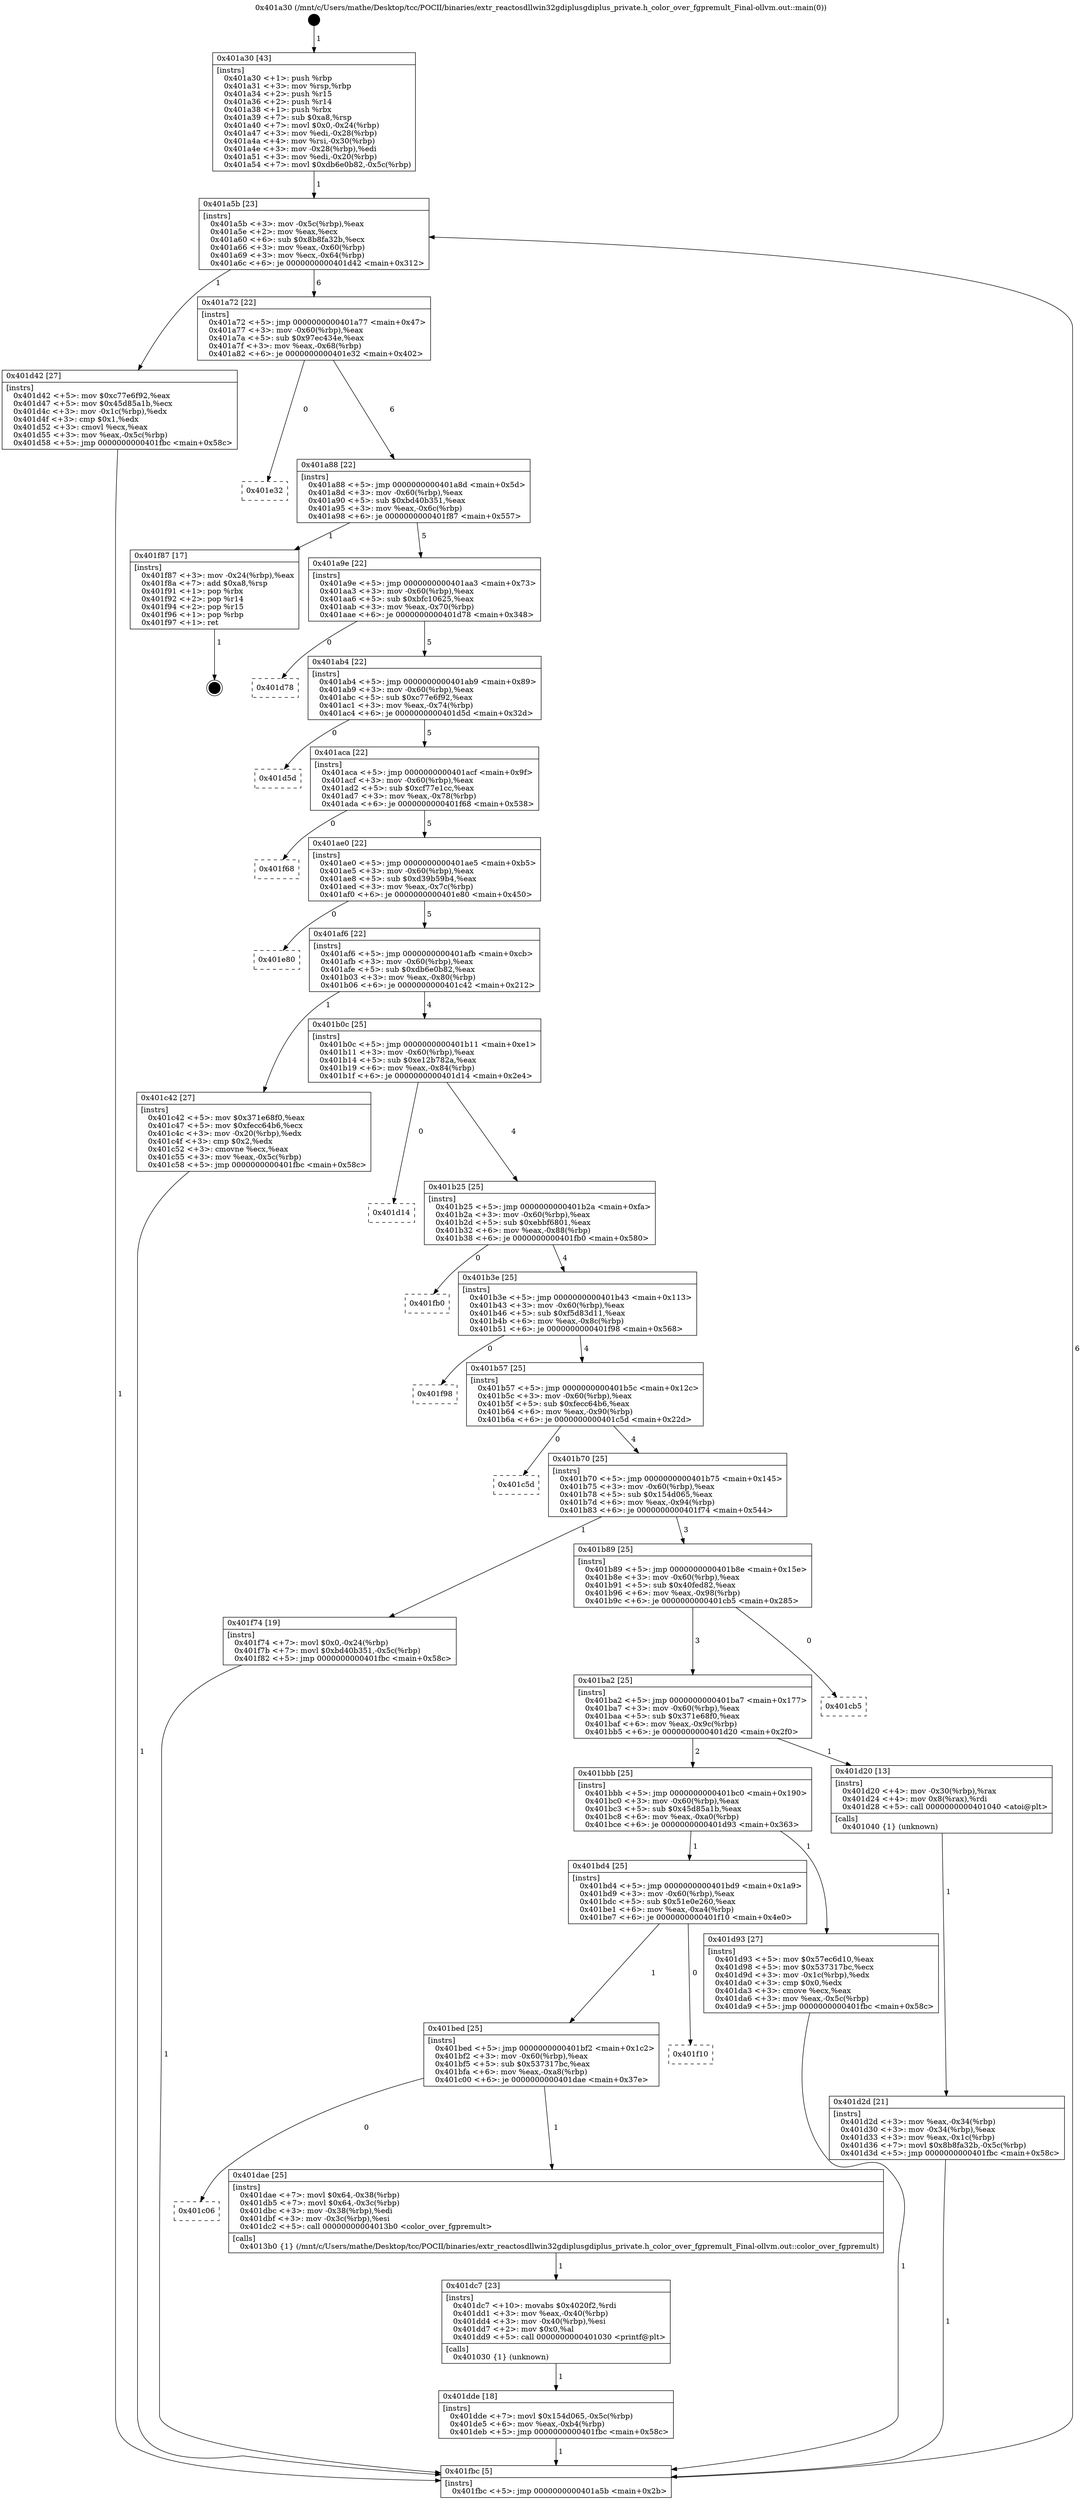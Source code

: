 digraph "0x401a30" {
  label = "0x401a30 (/mnt/c/Users/mathe/Desktop/tcc/POCII/binaries/extr_reactosdllwin32gdiplusgdiplus_private.h_color_over_fgpremult_Final-ollvm.out::main(0))"
  labelloc = "t"
  node[shape=record]

  Entry [label="",width=0.3,height=0.3,shape=circle,fillcolor=black,style=filled]
  "0x401a5b" [label="{
     0x401a5b [23]\l
     | [instrs]\l
     &nbsp;&nbsp;0x401a5b \<+3\>: mov -0x5c(%rbp),%eax\l
     &nbsp;&nbsp;0x401a5e \<+2\>: mov %eax,%ecx\l
     &nbsp;&nbsp;0x401a60 \<+6\>: sub $0x8b8fa32b,%ecx\l
     &nbsp;&nbsp;0x401a66 \<+3\>: mov %eax,-0x60(%rbp)\l
     &nbsp;&nbsp;0x401a69 \<+3\>: mov %ecx,-0x64(%rbp)\l
     &nbsp;&nbsp;0x401a6c \<+6\>: je 0000000000401d42 \<main+0x312\>\l
  }"]
  "0x401d42" [label="{
     0x401d42 [27]\l
     | [instrs]\l
     &nbsp;&nbsp;0x401d42 \<+5\>: mov $0xc77e6f92,%eax\l
     &nbsp;&nbsp;0x401d47 \<+5\>: mov $0x45d85a1b,%ecx\l
     &nbsp;&nbsp;0x401d4c \<+3\>: mov -0x1c(%rbp),%edx\l
     &nbsp;&nbsp;0x401d4f \<+3\>: cmp $0x1,%edx\l
     &nbsp;&nbsp;0x401d52 \<+3\>: cmovl %ecx,%eax\l
     &nbsp;&nbsp;0x401d55 \<+3\>: mov %eax,-0x5c(%rbp)\l
     &nbsp;&nbsp;0x401d58 \<+5\>: jmp 0000000000401fbc \<main+0x58c\>\l
  }"]
  "0x401a72" [label="{
     0x401a72 [22]\l
     | [instrs]\l
     &nbsp;&nbsp;0x401a72 \<+5\>: jmp 0000000000401a77 \<main+0x47\>\l
     &nbsp;&nbsp;0x401a77 \<+3\>: mov -0x60(%rbp),%eax\l
     &nbsp;&nbsp;0x401a7a \<+5\>: sub $0x97ec434e,%eax\l
     &nbsp;&nbsp;0x401a7f \<+3\>: mov %eax,-0x68(%rbp)\l
     &nbsp;&nbsp;0x401a82 \<+6\>: je 0000000000401e32 \<main+0x402\>\l
  }"]
  Exit [label="",width=0.3,height=0.3,shape=circle,fillcolor=black,style=filled,peripheries=2]
  "0x401e32" [label="{
     0x401e32\l
  }", style=dashed]
  "0x401a88" [label="{
     0x401a88 [22]\l
     | [instrs]\l
     &nbsp;&nbsp;0x401a88 \<+5\>: jmp 0000000000401a8d \<main+0x5d\>\l
     &nbsp;&nbsp;0x401a8d \<+3\>: mov -0x60(%rbp),%eax\l
     &nbsp;&nbsp;0x401a90 \<+5\>: sub $0xbd40b351,%eax\l
     &nbsp;&nbsp;0x401a95 \<+3\>: mov %eax,-0x6c(%rbp)\l
     &nbsp;&nbsp;0x401a98 \<+6\>: je 0000000000401f87 \<main+0x557\>\l
  }"]
  "0x401dde" [label="{
     0x401dde [18]\l
     | [instrs]\l
     &nbsp;&nbsp;0x401dde \<+7\>: movl $0x154d065,-0x5c(%rbp)\l
     &nbsp;&nbsp;0x401de5 \<+6\>: mov %eax,-0xb4(%rbp)\l
     &nbsp;&nbsp;0x401deb \<+5\>: jmp 0000000000401fbc \<main+0x58c\>\l
  }"]
  "0x401f87" [label="{
     0x401f87 [17]\l
     | [instrs]\l
     &nbsp;&nbsp;0x401f87 \<+3\>: mov -0x24(%rbp),%eax\l
     &nbsp;&nbsp;0x401f8a \<+7\>: add $0xa8,%rsp\l
     &nbsp;&nbsp;0x401f91 \<+1\>: pop %rbx\l
     &nbsp;&nbsp;0x401f92 \<+2\>: pop %r14\l
     &nbsp;&nbsp;0x401f94 \<+2\>: pop %r15\l
     &nbsp;&nbsp;0x401f96 \<+1\>: pop %rbp\l
     &nbsp;&nbsp;0x401f97 \<+1\>: ret\l
  }"]
  "0x401a9e" [label="{
     0x401a9e [22]\l
     | [instrs]\l
     &nbsp;&nbsp;0x401a9e \<+5\>: jmp 0000000000401aa3 \<main+0x73\>\l
     &nbsp;&nbsp;0x401aa3 \<+3\>: mov -0x60(%rbp),%eax\l
     &nbsp;&nbsp;0x401aa6 \<+5\>: sub $0xbfc10625,%eax\l
     &nbsp;&nbsp;0x401aab \<+3\>: mov %eax,-0x70(%rbp)\l
     &nbsp;&nbsp;0x401aae \<+6\>: je 0000000000401d78 \<main+0x348\>\l
  }"]
  "0x401dc7" [label="{
     0x401dc7 [23]\l
     | [instrs]\l
     &nbsp;&nbsp;0x401dc7 \<+10\>: movabs $0x4020f2,%rdi\l
     &nbsp;&nbsp;0x401dd1 \<+3\>: mov %eax,-0x40(%rbp)\l
     &nbsp;&nbsp;0x401dd4 \<+3\>: mov -0x40(%rbp),%esi\l
     &nbsp;&nbsp;0x401dd7 \<+2\>: mov $0x0,%al\l
     &nbsp;&nbsp;0x401dd9 \<+5\>: call 0000000000401030 \<printf@plt\>\l
     | [calls]\l
     &nbsp;&nbsp;0x401030 \{1\} (unknown)\l
  }"]
  "0x401d78" [label="{
     0x401d78\l
  }", style=dashed]
  "0x401ab4" [label="{
     0x401ab4 [22]\l
     | [instrs]\l
     &nbsp;&nbsp;0x401ab4 \<+5\>: jmp 0000000000401ab9 \<main+0x89\>\l
     &nbsp;&nbsp;0x401ab9 \<+3\>: mov -0x60(%rbp),%eax\l
     &nbsp;&nbsp;0x401abc \<+5\>: sub $0xc77e6f92,%eax\l
     &nbsp;&nbsp;0x401ac1 \<+3\>: mov %eax,-0x74(%rbp)\l
     &nbsp;&nbsp;0x401ac4 \<+6\>: je 0000000000401d5d \<main+0x32d\>\l
  }"]
  "0x401c06" [label="{
     0x401c06\l
  }", style=dashed]
  "0x401d5d" [label="{
     0x401d5d\l
  }", style=dashed]
  "0x401aca" [label="{
     0x401aca [22]\l
     | [instrs]\l
     &nbsp;&nbsp;0x401aca \<+5\>: jmp 0000000000401acf \<main+0x9f\>\l
     &nbsp;&nbsp;0x401acf \<+3\>: mov -0x60(%rbp),%eax\l
     &nbsp;&nbsp;0x401ad2 \<+5\>: sub $0xcf77e1cc,%eax\l
     &nbsp;&nbsp;0x401ad7 \<+3\>: mov %eax,-0x78(%rbp)\l
     &nbsp;&nbsp;0x401ada \<+6\>: je 0000000000401f68 \<main+0x538\>\l
  }"]
  "0x401dae" [label="{
     0x401dae [25]\l
     | [instrs]\l
     &nbsp;&nbsp;0x401dae \<+7\>: movl $0x64,-0x38(%rbp)\l
     &nbsp;&nbsp;0x401db5 \<+7\>: movl $0x64,-0x3c(%rbp)\l
     &nbsp;&nbsp;0x401dbc \<+3\>: mov -0x38(%rbp),%edi\l
     &nbsp;&nbsp;0x401dbf \<+3\>: mov -0x3c(%rbp),%esi\l
     &nbsp;&nbsp;0x401dc2 \<+5\>: call 00000000004013b0 \<color_over_fgpremult\>\l
     | [calls]\l
     &nbsp;&nbsp;0x4013b0 \{1\} (/mnt/c/Users/mathe/Desktop/tcc/POCII/binaries/extr_reactosdllwin32gdiplusgdiplus_private.h_color_over_fgpremult_Final-ollvm.out::color_over_fgpremult)\l
  }"]
  "0x401f68" [label="{
     0x401f68\l
  }", style=dashed]
  "0x401ae0" [label="{
     0x401ae0 [22]\l
     | [instrs]\l
     &nbsp;&nbsp;0x401ae0 \<+5\>: jmp 0000000000401ae5 \<main+0xb5\>\l
     &nbsp;&nbsp;0x401ae5 \<+3\>: mov -0x60(%rbp),%eax\l
     &nbsp;&nbsp;0x401ae8 \<+5\>: sub $0xd39b59b4,%eax\l
     &nbsp;&nbsp;0x401aed \<+3\>: mov %eax,-0x7c(%rbp)\l
     &nbsp;&nbsp;0x401af0 \<+6\>: je 0000000000401e80 \<main+0x450\>\l
  }"]
  "0x401bed" [label="{
     0x401bed [25]\l
     | [instrs]\l
     &nbsp;&nbsp;0x401bed \<+5\>: jmp 0000000000401bf2 \<main+0x1c2\>\l
     &nbsp;&nbsp;0x401bf2 \<+3\>: mov -0x60(%rbp),%eax\l
     &nbsp;&nbsp;0x401bf5 \<+5\>: sub $0x537317bc,%eax\l
     &nbsp;&nbsp;0x401bfa \<+6\>: mov %eax,-0xa8(%rbp)\l
     &nbsp;&nbsp;0x401c00 \<+6\>: je 0000000000401dae \<main+0x37e\>\l
  }"]
  "0x401e80" [label="{
     0x401e80\l
  }", style=dashed]
  "0x401af6" [label="{
     0x401af6 [22]\l
     | [instrs]\l
     &nbsp;&nbsp;0x401af6 \<+5\>: jmp 0000000000401afb \<main+0xcb\>\l
     &nbsp;&nbsp;0x401afb \<+3\>: mov -0x60(%rbp),%eax\l
     &nbsp;&nbsp;0x401afe \<+5\>: sub $0xdb6e0b82,%eax\l
     &nbsp;&nbsp;0x401b03 \<+3\>: mov %eax,-0x80(%rbp)\l
     &nbsp;&nbsp;0x401b06 \<+6\>: je 0000000000401c42 \<main+0x212\>\l
  }"]
  "0x401f10" [label="{
     0x401f10\l
  }", style=dashed]
  "0x401c42" [label="{
     0x401c42 [27]\l
     | [instrs]\l
     &nbsp;&nbsp;0x401c42 \<+5\>: mov $0x371e68f0,%eax\l
     &nbsp;&nbsp;0x401c47 \<+5\>: mov $0xfecc64b6,%ecx\l
     &nbsp;&nbsp;0x401c4c \<+3\>: mov -0x20(%rbp),%edx\l
     &nbsp;&nbsp;0x401c4f \<+3\>: cmp $0x2,%edx\l
     &nbsp;&nbsp;0x401c52 \<+3\>: cmovne %ecx,%eax\l
     &nbsp;&nbsp;0x401c55 \<+3\>: mov %eax,-0x5c(%rbp)\l
     &nbsp;&nbsp;0x401c58 \<+5\>: jmp 0000000000401fbc \<main+0x58c\>\l
  }"]
  "0x401b0c" [label="{
     0x401b0c [25]\l
     | [instrs]\l
     &nbsp;&nbsp;0x401b0c \<+5\>: jmp 0000000000401b11 \<main+0xe1\>\l
     &nbsp;&nbsp;0x401b11 \<+3\>: mov -0x60(%rbp),%eax\l
     &nbsp;&nbsp;0x401b14 \<+5\>: sub $0xe12b782a,%eax\l
     &nbsp;&nbsp;0x401b19 \<+6\>: mov %eax,-0x84(%rbp)\l
     &nbsp;&nbsp;0x401b1f \<+6\>: je 0000000000401d14 \<main+0x2e4\>\l
  }"]
  "0x401fbc" [label="{
     0x401fbc [5]\l
     | [instrs]\l
     &nbsp;&nbsp;0x401fbc \<+5\>: jmp 0000000000401a5b \<main+0x2b\>\l
  }"]
  "0x401a30" [label="{
     0x401a30 [43]\l
     | [instrs]\l
     &nbsp;&nbsp;0x401a30 \<+1\>: push %rbp\l
     &nbsp;&nbsp;0x401a31 \<+3\>: mov %rsp,%rbp\l
     &nbsp;&nbsp;0x401a34 \<+2\>: push %r15\l
     &nbsp;&nbsp;0x401a36 \<+2\>: push %r14\l
     &nbsp;&nbsp;0x401a38 \<+1\>: push %rbx\l
     &nbsp;&nbsp;0x401a39 \<+7\>: sub $0xa8,%rsp\l
     &nbsp;&nbsp;0x401a40 \<+7\>: movl $0x0,-0x24(%rbp)\l
     &nbsp;&nbsp;0x401a47 \<+3\>: mov %edi,-0x28(%rbp)\l
     &nbsp;&nbsp;0x401a4a \<+4\>: mov %rsi,-0x30(%rbp)\l
     &nbsp;&nbsp;0x401a4e \<+3\>: mov -0x28(%rbp),%edi\l
     &nbsp;&nbsp;0x401a51 \<+3\>: mov %edi,-0x20(%rbp)\l
     &nbsp;&nbsp;0x401a54 \<+7\>: movl $0xdb6e0b82,-0x5c(%rbp)\l
  }"]
  "0x401bd4" [label="{
     0x401bd4 [25]\l
     | [instrs]\l
     &nbsp;&nbsp;0x401bd4 \<+5\>: jmp 0000000000401bd9 \<main+0x1a9\>\l
     &nbsp;&nbsp;0x401bd9 \<+3\>: mov -0x60(%rbp),%eax\l
     &nbsp;&nbsp;0x401bdc \<+5\>: sub $0x51e0e260,%eax\l
     &nbsp;&nbsp;0x401be1 \<+6\>: mov %eax,-0xa4(%rbp)\l
     &nbsp;&nbsp;0x401be7 \<+6\>: je 0000000000401f10 \<main+0x4e0\>\l
  }"]
  "0x401d14" [label="{
     0x401d14\l
  }", style=dashed]
  "0x401b25" [label="{
     0x401b25 [25]\l
     | [instrs]\l
     &nbsp;&nbsp;0x401b25 \<+5\>: jmp 0000000000401b2a \<main+0xfa\>\l
     &nbsp;&nbsp;0x401b2a \<+3\>: mov -0x60(%rbp),%eax\l
     &nbsp;&nbsp;0x401b2d \<+5\>: sub $0xebbf6801,%eax\l
     &nbsp;&nbsp;0x401b32 \<+6\>: mov %eax,-0x88(%rbp)\l
     &nbsp;&nbsp;0x401b38 \<+6\>: je 0000000000401fb0 \<main+0x580\>\l
  }"]
  "0x401d93" [label="{
     0x401d93 [27]\l
     | [instrs]\l
     &nbsp;&nbsp;0x401d93 \<+5\>: mov $0x57ec6d10,%eax\l
     &nbsp;&nbsp;0x401d98 \<+5\>: mov $0x537317bc,%ecx\l
     &nbsp;&nbsp;0x401d9d \<+3\>: mov -0x1c(%rbp),%edx\l
     &nbsp;&nbsp;0x401da0 \<+3\>: cmp $0x0,%edx\l
     &nbsp;&nbsp;0x401da3 \<+3\>: cmove %ecx,%eax\l
     &nbsp;&nbsp;0x401da6 \<+3\>: mov %eax,-0x5c(%rbp)\l
     &nbsp;&nbsp;0x401da9 \<+5\>: jmp 0000000000401fbc \<main+0x58c\>\l
  }"]
  "0x401fb0" [label="{
     0x401fb0\l
  }", style=dashed]
  "0x401b3e" [label="{
     0x401b3e [25]\l
     | [instrs]\l
     &nbsp;&nbsp;0x401b3e \<+5\>: jmp 0000000000401b43 \<main+0x113\>\l
     &nbsp;&nbsp;0x401b43 \<+3\>: mov -0x60(%rbp),%eax\l
     &nbsp;&nbsp;0x401b46 \<+5\>: sub $0xf5d83d11,%eax\l
     &nbsp;&nbsp;0x401b4b \<+6\>: mov %eax,-0x8c(%rbp)\l
     &nbsp;&nbsp;0x401b51 \<+6\>: je 0000000000401f98 \<main+0x568\>\l
  }"]
  "0x401d2d" [label="{
     0x401d2d [21]\l
     | [instrs]\l
     &nbsp;&nbsp;0x401d2d \<+3\>: mov %eax,-0x34(%rbp)\l
     &nbsp;&nbsp;0x401d30 \<+3\>: mov -0x34(%rbp),%eax\l
     &nbsp;&nbsp;0x401d33 \<+3\>: mov %eax,-0x1c(%rbp)\l
     &nbsp;&nbsp;0x401d36 \<+7\>: movl $0x8b8fa32b,-0x5c(%rbp)\l
     &nbsp;&nbsp;0x401d3d \<+5\>: jmp 0000000000401fbc \<main+0x58c\>\l
  }"]
  "0x401f98" [label="{
     0x401f98\l
  }", style=dashed]
  "0x401b57" [label="{
     0x401b57 [25]\l
     | [instrs]\l
     &nbsp;&nbsp;0x401b57 \<+5\>: jmp 0000000000401b5c \<main+0x12c\>\l
     &nbsp;&nbsp;0x401b5c \<+3\>: mov -0x60(%rbp),%eax\l
     &nbsp;&nbsp;0x401b5f \<+5\>: sub $0xfecc64b6,%eax\l
     &nbsp;&nbsp;0x401b64 \<+6\>: mov %eax,-0x90(%rbp)\l
     &nbsp;&nbsp;0x401b6a \<+6\>: je 0000000000401c5d \<main+0x22d\>\l
  }"]
  "0x401bbb" [label="{
     0x401bbb [25]\l
     | [instrs]\l
     &nbsp;&nbsp;0x401bbb \<+5\>: jmp 0000000000401bc0 \<main+0x190\>\l
     &nbsp;&nbsp;0x401bc0 \<+3\>: mov -0x60(%rbp),%eax\l
     &nbsp;&nbsp;0x401bc3 \<+5\>: sub $0x45d85a1b,%eax\l
     &nbsp;&nbsp;0x401bc8 \<+6\>: mov %eax,-0xa0(%rbp)\l
     &nbsp;&nbsp;0x401bce \<+6\>: je 0000000000401d93 \<main+0x363\>\l
  }"]
  "0x401c5d" [label="{
     0x401c5d\l
  }", style=dashed]
  "0x401b70" [label="{
     0x401b70 [25]\l
     | [instrs]\l
     &nbsp;&nbsp;0x401b70 \<+5\>: jmp 0000000000401b75 \<main+0x145\>\l
     &nbsp;&nbsp;0x401b75 \<+3\>: mov -0x60(%rbp),%eax\l
     &nbsp;&nbsp;0x401b78 \<+5\>: sub $0x154d065,%eax\l
     &nbsp;&nbsp;0x401b7d \<+6\>: mov %eax,-0x94(%rbp)\l
     &nbsp;&nbsp;0x401b83 \<+6\>: je 0000000000401f74 \<main+0x544\>\l
  }"]
  "0x401d20" [label="{
     0x401d20 [13]\l
     | [instrs]\l
     &nbsp;&nbsp;0x401d20 \<+4\>: mov -0x30(%rbp),%rax\l
     &nbsp;&nbsp;0x401d24 \<+4\>: mov 0x8(%rax),%rdi\l
     &nbsp;&nbsp;0x401d28 \<+5\>: call 0000000000401040 \<atoi@plt\>\l
     | [calls]\l
     &nbsp;&nbsp;0x401040 \{1\} (unknown)\l
  }"]
  "0x401f74" [label="{
     0x401f74 [19]\l
     | [instrs]\l
     &nbsp;&nbsp;0x401f74 \<+7\>: movl $0x0,-0x24(%rbp)\l
     &nbsp;&nbsp;0x401f7b \<+7\>: movl $0xbd40b351,-0x5c(%rbp)\l
     &nbsp;&nbsp;0x401f82 \<+5\>: jmp 0000000000401fbc \<main+0x58c\>\l
  }"]
  "0x401b89" [label="{
     0x401b89 [25]\l
     | [instrs]\l
     &nbsp;&nbsp;0x401b89 \<+5\>: jmp 0000000000401b8e \<main+0x15e\>\l
     &nbsp;&nbsp;0x401b8e \<+3\>: mov -0x60(%rbp),%eax\l
     &nbsp;&nbsp;0x401b91 \<+5\>: sub $0x40fed82,%eax\l
     &nbsp;&nbsp;0x401b96 \<+6\>: mov %eax,-0x98(%rbp)\l
     &nbsp;&nbsp;0x401b9c \<+6\>: je 0000000000401cb5 \<main+0x285\>\l
  }"]
  "0x401ba2" [label="{
     0x401ba2 [25]\l
     | [instrs]\l
     &nbsp;&nbsp;0x401ba2 \<+5\>: jmp 0000000000401ba7 \<main+0x177\>\l
     &nbsp;&nbsp;0x401ba7 \<+3\>: mov -0x60(%rbp),%eax\l
     &nbsp;&nbsp;0x401baa \<+5\>: sub $0x371e68f0,%eax\l
     &nbsp;&nbsp;0x401baf \<+6\>: mov %eax,-0x9c(%rbp)\l
     &nbsp;&nbsp;0x401bb5 \<+6\>: je 0000000000401d20 \<main+0x2f0\>\l
  }"]
  "0x401cb5" [label="{
     0x401cb5\l
  }", style=dashed]
  Entry -> "0x401a30" [label=" 1"]
  "0x401a5b" -> "0x401d42" [label=" 1"]
  "0x401a5b" -> "0x401a72" [label=" 6"]
  "0x401f87" -> Exit [label=" 1"]
  "0x401a72" -> "0x401e32" [label=" 0"]
  "0x401a72" -> "0x401a88" [label=" 6"]
  "0x401f74" -> "0x401fbc" [label=" 1"]
  "0x401a88" -> "0x401f87" [label=" 1"]
  "0x401a88" -> "0x401a9e" [label=" 5"]
  "0x401dde" -> "0x401fbc" [label=" 1"]
  "0x401a9e" -> "0x401d78" [label=" 0"]
  "0x401a9e" -> "0x401ab4" [label=" 5"]
  "0x401dc7" -> "0x401dde" [label=" 1"]
  "0x401ab4" -> "0x401d5d" [label=" 0"]
  "0x401ab4" -> "0x401aca" [label=" 5"]
  "0x401dae" -> "0x401dc7" [label=" 1"]
  "0x401aca" -> "0x401f68" [label=" 0"]
  "0x401aca" -> "0x401ae0" [label=" 5"]
  "0x401bed" -> "0x401c06" [label=" 0"]
  "0x401ae0" -> "0x401e80" [label=" 0"]
  "0x401ae0" -> "0x401af6" [label=" 5"]
  "0x401bed" -> "0x401dae" [label=" 1"]
  "0x401af6" -> "0x401c42" [label=" 1"]
  "0x401af6" -> "0x401b0c" [label=" 4"]
  "0x401c42" -> "0x401fbc" [label=" 1"]
  "0x401a30" -> "0x401a5b" [label=" 1"]
  "0x401fbc" -> "0x401a5b" [label=" 6"]
  "0x401bd4" -> "0x401bed" [label=" 1"]
  "0x401b0c" -> "0x401d14" [label=" 0"]
  "0x401b0c" -> "0x401b25" [label=" 4"]
  "0x401bd4" -> "0x401f10" [label=" 0"]
  "0x401b25" -> "0x401fb0" [label=" 0"]
  "0x401b25" -> "0x401b3e" [label=" 4"]
  "0x401d93" -> "0x401fbc" [label=" 1"]
  "0x401b3e" -> "0x401f98" [label=" 0"]
  "0x401b3e" -> "0x401b57" [label=" 4"]
  "0x401bbb" -> "0x401d93" [label=" 1"]
  "0x401b57" -> "0x401c5d" [label=" 0"]
  "0x401b57" -> "0x401b70" [label=" 4"]
  "0x401bbb" -> "0x401bd4" [label=" 1"]
  "0x401b70" -> "0x401f74" [label=" 1"]
  "0x401b70" -> "0x401b89" [label=" 3"]
  "0x401d42" -> "0x401fbc" [label=" 1"]
  "0x401b89" -> "0x401cb5" [label=" 0"]
  "0x401b89" -> "0x401ba2" [label=" 3"]
  "0x401d2d" -> "0x401fbc" [label=" 1"]
  "0x401ba2" -> "0x401d20" [label=" 1"]
  "0x401ba2" -> "0x401bbb" [label=" 2"]
  "0x401d20" -> "0x401d2d" [label=" 1"]
}
